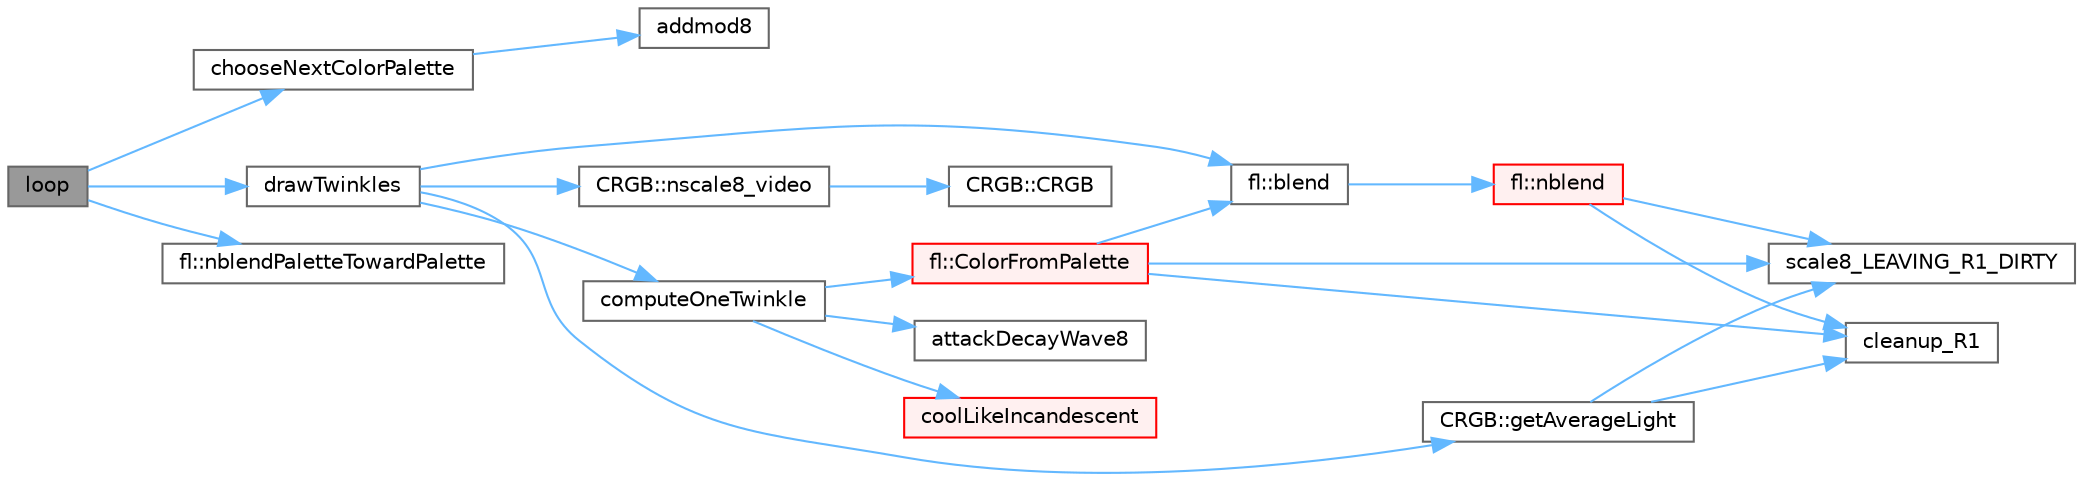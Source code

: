digraph "loop"
{
 // INTERACTIVE_SVG=YES
 // LATEX_PDF_SIZE
  bgcolor="transparent";
  edge [fontname=Helvetica,fontsize=10,labelfontname=Helvetica,labelfontsize=10];
  node [fontname=Helvetica,fontsize=10,shape=box,height=0.2,width=0.4];
  rankdir="LR";
  Node1 [id="Node000001",label="loop",height=0.2,width=0.4,color="gray40", fillcolor="grey60", style="filled", fontcolor="black",tooltip=" "];
  Node1 -> Node2 [id="edge1_Node000001_Node000002",color="steelblue1",style="solid",tooltip=" "];
  Node2 [id="Node000002",label="chooseNextColorPalette",height=0.2,width=0.4,color="grey40", fillcolor="white", style="filled",URL="$d4/dd0/_twinkle_fox_8ino_a328f611f7913b54364ddd78e16fa818c.html#a328f611f7913b54364ddd78e16fa818c",tooltip=" "];
  Node2 -> Node3 [id="edge2_Node000002_Node000003",color="steelblue1",style="solid",tooltip=" "];
  Node3 [id="Node000003",label="addmod8",height=0.2,width=0.4,color="grey40", fillcolor="white", style="filled",URL="$d5/d98/group___math_ga2bcd51c47538dbc933999382e272a7a7.html#ga2bcd51c47538dbc933999382e272a7a7",tooltip="Add two numbers, and calculate the modulo of the sum and a third number, M."];
  Node1 -> Node4 [id="edge3_Node000001_Node000004",color="steelblue1",style="solid",tooltip=" "];
  Node4 [id="Node000004",label="drawTwinkles",height=0.2,width=0.4,color="grey40", fillcolor="white", style="filled",URL="$d4/dd0/_twinkle_fox_8ino_a6d0a3407d4b43c23c7bdd4aac9fc76fd.html#a6d0a3407d4b43c23c7bdd4aac9fc76fd",tooltip=" "];
  Node4 -> Node5 [id="edge4_Node000004_Node000005",color="steelblue1",style="solid",tooltip=" "];
  Node5 [id="Node000005",label="fl::blend",height=0.2,width=0.4,color="grey40", fillcolor="white", style="filled",URL="$d4/d36/namespacefl_a924fc8748f53389e55fdc63bfc14b805.html#a924fc8748f53389e55fdc63bfc14b805",tooltip=" "];
  Node5 -> Node6 [id="edge5_Node000005_Node000006",color="steelblue1",style="solid",tooltip=" "];
  Node6 [id="Node000006",label="fl::nblend",height=0.2,width=0.4,color="red", fillcolor="#FFF0F0", style="filled",URL="$d4/d36/namespacefl_aa1e0cd66825220bead12cfc1ab7f33c6.html#aa1e0cd66825220bead12cfc1ab7f33c6",tooltip=" "];
  Node6 -> Node8 [id="edge6_Node000006_Node000008",color="steelblue1",style="solid",tooltip=" "];
  Node8 [id="Node000008",label="cleanup_R1",height=0.2,width=0.4,color="grey40", fillcolor="white", style="filled",URL="$d0/da5/group___scaling_dirty_ga3fade00fb4cf5b937b973128198a7a79.html#ga3fade00fb4cf5b937b973128198a7a79",tooltip="Clean up the r1 register after a series of *LEAVING_R1_DIRTY calls."];
  Node6 -> Node9 [id="edge7_Node000006_Node000009",color="steelblue1",style="solid",tooltip=" "];
  Node9 [id="Node000009",label="scale8_LEAVING_R1_DIRTY",height=0.2,width=0.4,color="grey40", fillcolor="white", style="filled",URL="$d0/da5/group___scaling_dirty_ga7386235cada3aca429b189681d2ec56d.html#ga7386235cada3aca429b189681d2ec56d",tooltip="This version of scale8() does not clean up the R1 register on AVR."];
  Node4 -> Node10 [id="edge8_Node000004_Node000010",color="steelblue1",style="solid",tooltip=" "];
  Node10 [id="Node000010",label="computeOneTwinkle",height=0.2,width=0.4,color="grey40", fillcolor="white", style="filled",URL="$d4/dd0/_twinkle_fox_8ino_aff322ac4b9956a48a5d4e90853178b9f.html#aff322ac4b9956a48a5d4e90853178b9f",tooltip=" "];
  Node10 -> Node11 [id="edge9_Node000010_Node000011",color="steelblue1",style="solid",tooltip=" "];
  Node11 [id="Node000011",label="attackDecayWave8",height=0.2,width=0.4,color="grey40", fillcolor="white", style="filled",URL="$d4/dd0/_twinkle_fox_8ino_a4a0681804cc2a596cf7821c15aafd777.html#a4a0681804cc2a596cf7821c15aafd777",tooltip=" "];
  Node10 -> Node12 [id="edge10_Node000010_Node000012",color="steelblue1",style="solid",tooltip=" "];
  Node12 [id="Node000012",label="fl::ColorFromPalette",height=0.2,width=0.4,color="red", fillcolor="#FFF0F0", style="filled",URL="$d4/d36/namespacefl_a3d488dd1e2d27e99307310527e51cad3.html#a3d488dd1e2d27e99307310527e51cad3",tooltip=" "];
  Node12 -> Node5 [id="edge11_Node000012_Node000005",color="steelblue1",style="solid",tooltip=" "];
  Node12 -> Node8 [id="edge12_Node000012_Node000008",color="steelblue1",style="solid",tooltip=" "];
  Node12 -> Node9 [id="edge13_Node000012_Node000009",color="steelblue1",style="solid",tooltip=" "];
  Node10 -> Node17 [id="edge14_Node000010_Node000017",color="steelblue1",style="solid",tooltip=" "];
  Node17 [id="Node000017",label="coolLikeIncandescent",height=0.2,width=0.4,color="red", fillcolor="#FFF0F0", style="filled",URL="$d4/dd0/_twinkle_fox_8ino_a14cf156bb2b5669bf1cc2c4859c9f443.html#a14cf156bb2b5669bf1cc2c4859c9f443",tooltip=" "];
  Node4 -> Node19 [id="edge15_Node000004_Node000019",color="steelblue1",style="solid",tooltip=" "];
  Node19 [id="Node000019",label="CRGB::getAverageLight",height=0.2,width=0.4,color="grey40", fillcolor="white", style="filled",URL="$d7/d82/struct_c_r_g_b_a940908cc69606bdabe3b2d32a9097356.html#a940908cc69606bdabe3b2d32a9097356",tooltip="Get the average of the R, G, and B values."];
  Node19 -> Node8 [id="edge16_Node000019_Node000008",color="steelblue1",style="solid",tooltip=" "];
  Node19 -> Node9 [id="edge17_Node000019_Node000009",color="steelblue1",style="solid",tooltip=" "];
  Node4 -> Node20 [id="edge18_Node000004_Node000020",color="steelblue1",style="solid",tooltip=" "];
  Node20 [id="Node000020",label="CRGB::nscale8_video",height=0.2,width=0.4,color="grey40", fillcolor="white", style="filled",URL="$d7/d82/struct_c_r_g_b_af4cad72bcd9b925d527a3af3a8d956e6.html#af4cad72bcd9b925d527a3af3a8d956e6",tooltip="Scale down a RGB to N/256ths of it's current brightness using \"video\" dimming rules."];
  Node20 -> Node21 [id="edge19_Node000020_Node000021",color="steelblue1",style="solid",tooltip=" "];
  Node21 [id="Node000021",label="CRGB::CRGB",height=0.2,width=0.4,color="grey40", fillcolor="white", style="filled",URL="$d7/d82/struct_c_r_g_b_a4b0cc1cfefd9e0c66ea5c6583181df46.html#a4b0cc1cfefd9e0c66ea5c6583181df46",tooltip="Default constructor."];
  Node1 -> Node22 [id="edge20_Node000001_Node000022",color="steelblue1",style="solid",tooltip=" "];
  Node22 [id="Node000022",label="fl::nblendPaletteTowardPalette",height=0.2,width=0.4,color="grey40", fillcolor="white", style="filled",URL="$d4/d36/namespacefl_ada525b8983539d793931dd074928bacd.html#ada525b8983539d793931dd074928bacd",tooltip=" "];
}
